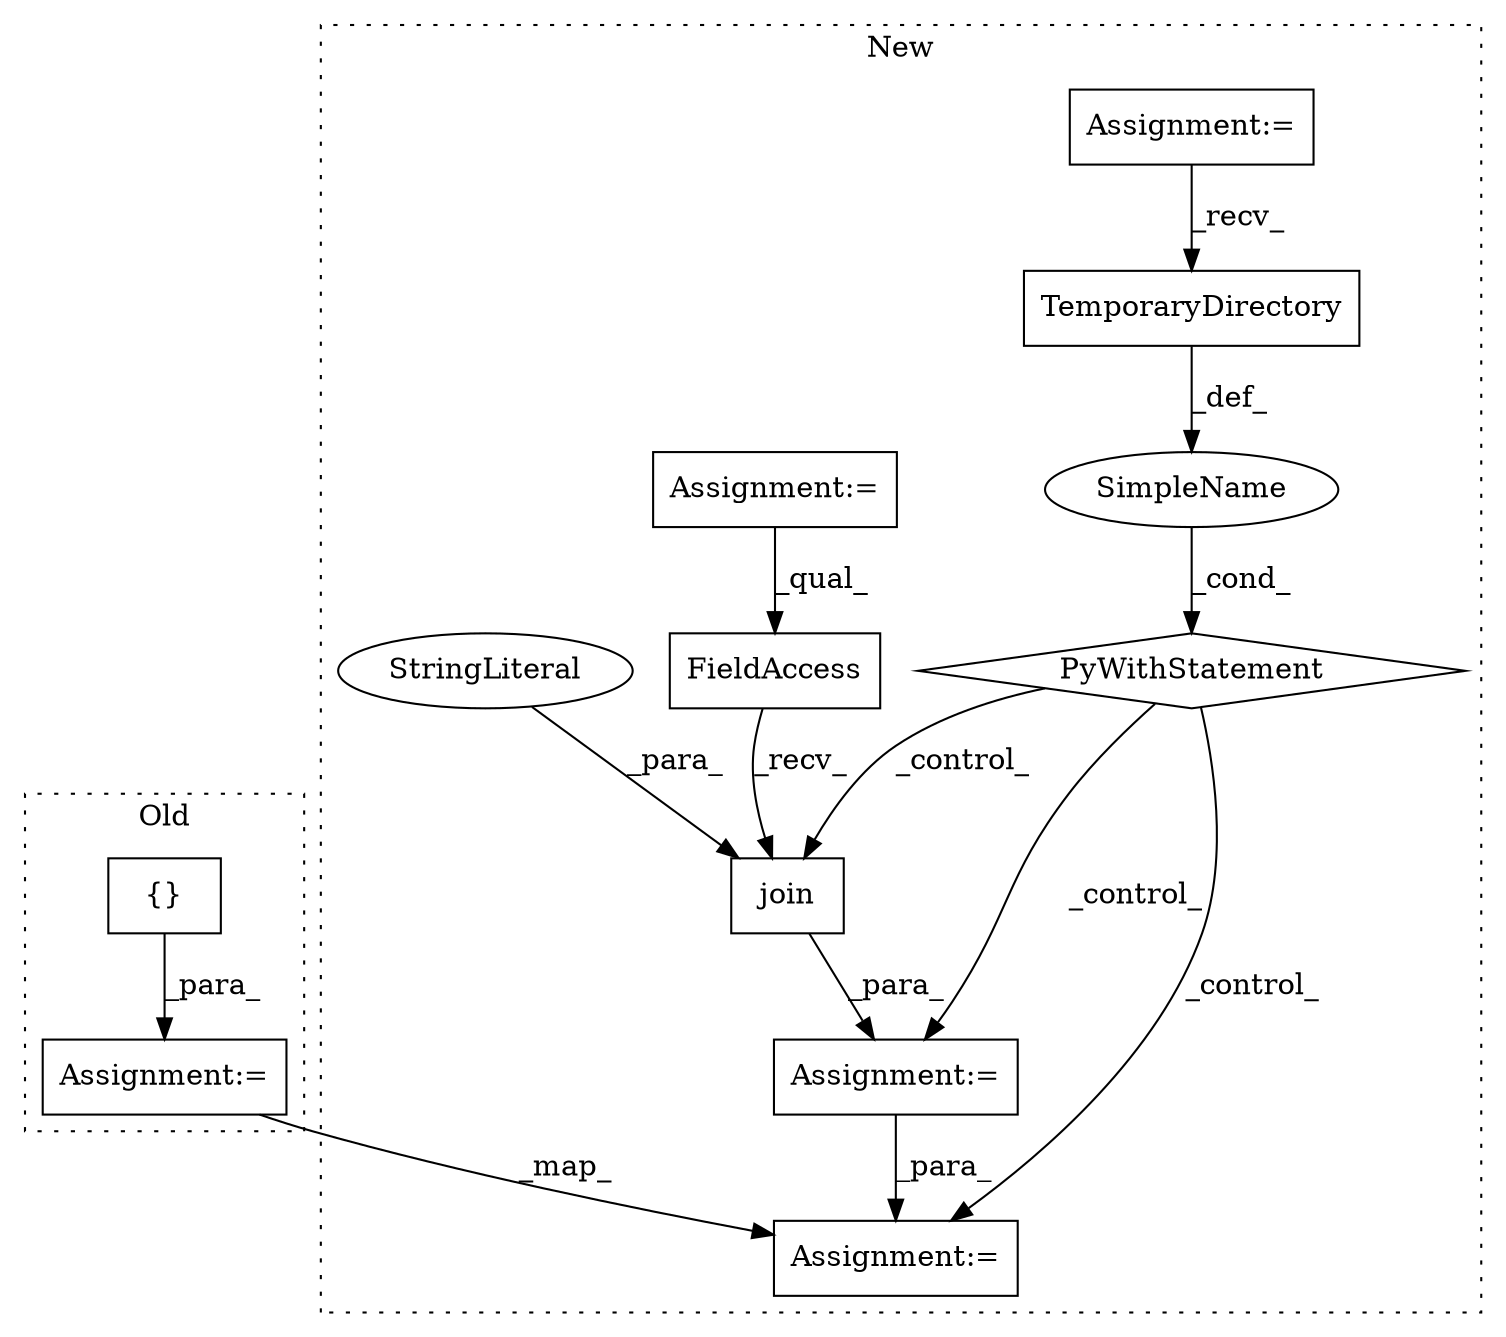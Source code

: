 digraph G {
subgraph cluster0 {
1 [label="{}" a="4" s="2027,2086" l="1,1" shape="box"];
7 [label="Assignment:=" a="7" s="2365" l="1" shape="box"];
label = "Old";
style="dotted";
}
subgraph cluster1 {
2 [label="TemporaryDirectory" a="32" s="2384" l="20" shape="box"];
3 [label="PyWithStatement" a="104" s="2365,2404" l="10,2" shape="diamond"];
4 [label="SimpleName" a="42" s="" l="" shape="ellipse"];
5 [label="Assignment:=" a="7" s="2446" l="1" shape="box"];
6 [label="Assignment:=" a="7" s="1896" l="2" shape="box"];
8 [label="Assignment:=" a="7" s="2832" l="1" shape="box"];
9 [label="FieldAccess" a="22" s="2447" l="7" shape="box"];
10 [label="join" a="32" s="2455,2477" l="5,1" shape="box"];
11 [label="StringLiteral" a="45" s="2460" l="7" shape="ellipse"];
12 [label="Assignment:=" a="7" s="1938" l="8" shape="box"];
label = "New";
style="dotted";
}
1 -> 7 [label="_para_"];
2 -> 4 [label="_def_"];
3 -> 5 [label="_control_"];
3 -> 10 [label="_control_"];
3 -> 8 [label="_control_"];
4 -> 3 [label="_cond_"];
5 -> 8 [label="_para_"];
6 -> 9 [label="_qual_"];
7 -> 8 [label="_map_"];
9 -> 10 [label="_recv_"];
10 -> 5 [label="_para_"];
11 -> 10 [label="_para_"];
12 -> 2 [label="_recv_"];
}